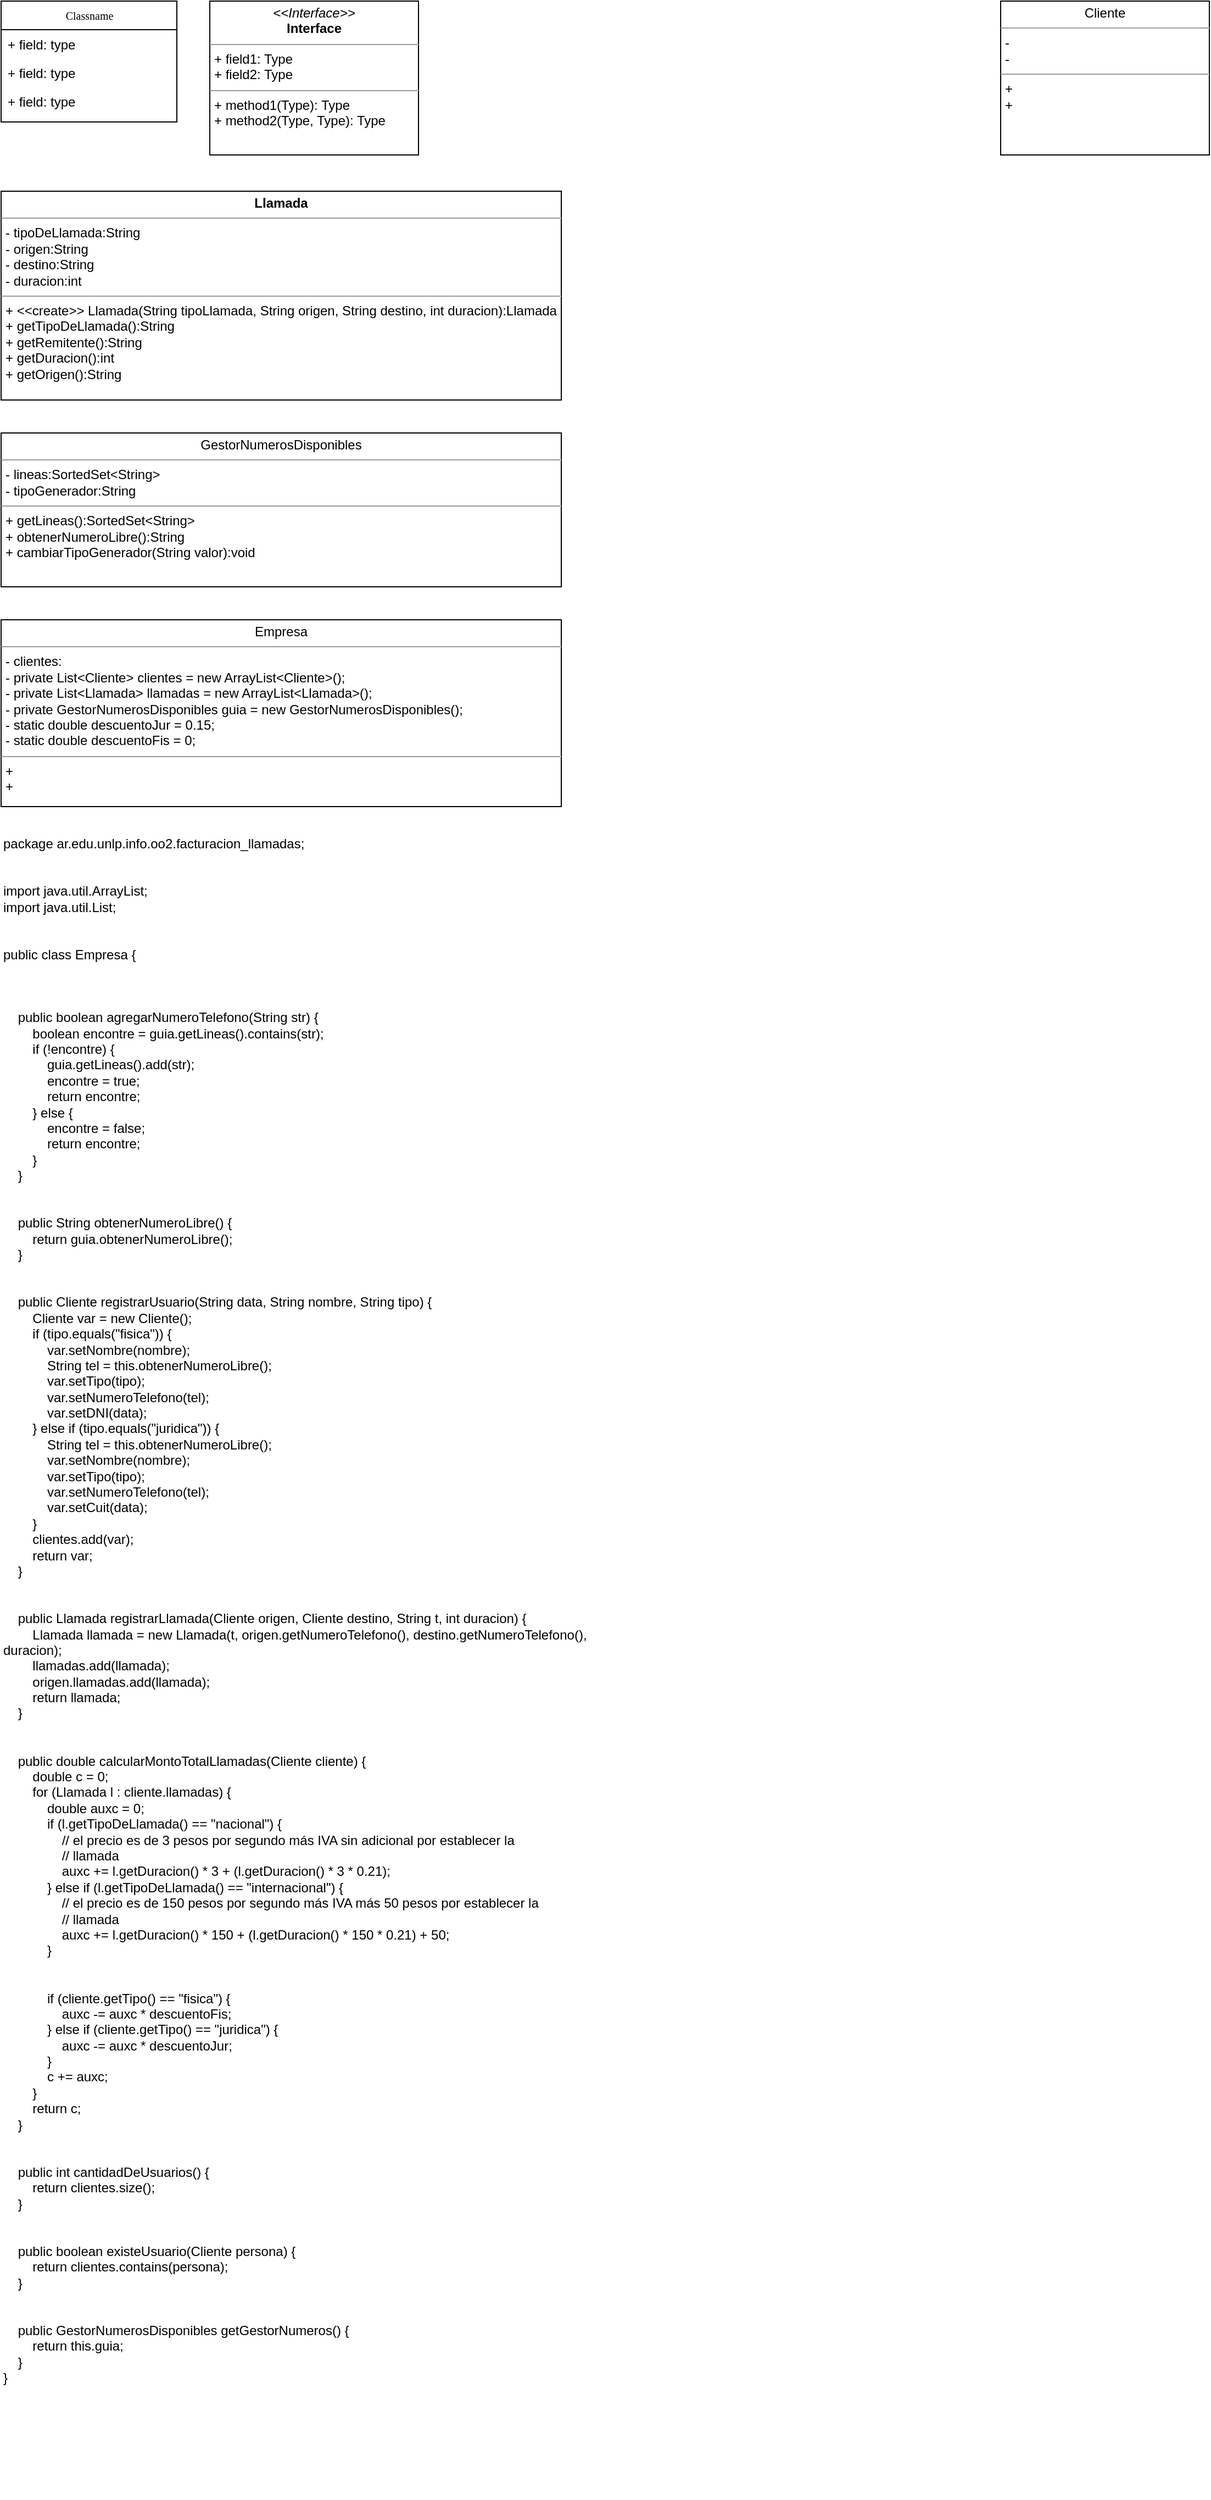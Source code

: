<mxfile version="24.4.4" type="google">
  <diagram name="Page-1" id="c4acf3e9-155e-7222-9cf6-157b1a14988f">
    <mxGraphModel grid="1" page="1" gridSize="10" guides="1" tooltips="1" connect="1" arrows="1" fold="1" pageScale="1" pageWidth="850" pageHeight="1100" background="none" math="0" shadow="0">
      <root>
        <mxCell id="0" />
        <mxCell id="1" parent="0" />
        <mxCell id="kV0-iDQ7QP0k2PLV0nqi-2" value="Classname" style="swimlane;html=1;fontStyle=0;childLayout=stackLayout;horizontal=1;startSize=26;fillColor=none;horizontalStack=0;resizeParent=1;resizeLast=0;collapsible=1;marginBottom=0;swimlaneFillColor=#ffffff;rounded=0;shadow=0;comic=0;labelBackgroundColor=none;strokeWidth=1;fontFamily=Verdana;fontSize=10;align=center;" vertex="1" parent="1">
          <mxGeometry x="880" y="87" width="160" height="110" as="geometry" />
        </mxCell>
        <mxCell id="kV0-iDQ7QP0k2PLV0nqi-3" value="+ field: type" style="text;html=1;strokeColor=none;fillColor=none;align=left;verticalAlign=top;spacingLeft=4;spacingRight=4;whiteSpace=wrap;overflow=hidden;rotatable=0;points=[[0,0.5],[1,0.5]];portConstraint=eastwest;" vertex="1" parent="kV0-iDQ7QP0k2PLV0nqi-2">
          <mxGeometry y="26" width="160" height="26" as="geometry" />
        </mxCell>
        <mxCell id="kV0-iDQ7QP0k2PLV0nqi-4" value="+ field: type" style="text;html=1;strokeColor=none;fillColor=none;align=left;verticalAlign=top;spacingLeft=4;spacingRight=4;whiteSpace=wrap;overflow=hidden;rotatable=0;points=[[0,0.5],[1,0.5]];portConstraint=eastwest;" vertex="1" parent="kV0-iDQ7QP0k2PLV0nqi-2">
          <mxGeometry y="52" width="160" height="26" as="geometry" />
        </mxCell>
        <mxCell id="kV0-iDQ7QP0k2PLV0nqi-5" value="+ field: type" style="text;html=1;strokeColor=none;fillColor=none;align=left;verticalAlign=top;spacingLeft=4;spacingRight=4;whiteSpace=wrap;overflow=hidden;rotatable=0;points=[[0,0.5],[1,0.5]];portConstraint=eastwest;" vertex="1" parent="kV0-iDQ7QP0k2PLV0nqi-2">
          <mxGeometry y="78" width="160" height="26" as="geometry" />
        </mxCell>
        <mxCell id="kV0-iDQ7QP0k2PLV0nqi-10" value="&lt;p style=&quot;margin:0px;margin-top:4px;text-align:center;&quot;&gt;&lt;i&gt;&amp;lt;&amp;lt;Interface&amp;gt;&amp;gt;&lt;/i&gt;&lt;br/&gt;&lt;b&gt;Interface&lt;/b&gt;&lt;/p&gt;&lt;hr size=&quot;1&quot;/&gt;&lt;p style=&quot;margin:0px;margin-left:4px;&quot;&gt;+ field1: Type&lt;br/&gt;+ field2: Type&lt;/p&gt;&lt;hr size=&quot;1&quot;/&gt;&lt;p style=&quot;margin:0px;margin-left:4px;&quot;&gt;+ method1(Type): Type&lt;br/&gt;+ method2(Type, Type): Type&lt;/p&gt;" style="verticalAlign=top;align=left;overflow=fill;fontSize=12;fontFamily=Helvetica;html=1;rounded=0;shadow=0;comic=0;labelBackgroundColor=none;strokeWidth=1" vertex="1" parent="1">
          <mxGeometry x="1070" y="87" width="190" height="140" as="geometry" />
        </mxCell>
        <mxCell id="GO7QZFpmpaeCV5GQR35J-1" value="&lt;p style=&quot;margin:0px;margin-top:4px;text-align:center;&quot;&gt;&lt;b&gt;Llamada&lt;/b&gt;&lt;/p&gt;&lt;hr size=&quot;1&quot;&gt;&lt;p style=&quot;margin:0px;margin-left:4px;&quot;&gt;- tipoDeLlamada:String&lt;br&gt;- origen:String&lt;/p&gt;&lt;p style=&quot;margin:0px;margin-left:4px;&quot;&gt;- destino:String&lt;br&gt;- duracion:int&lt;/p&gt;&lt;hr size=&quot;1&quot;&gt;&lt;p style=&quot;margin:0px;margin-left:4px;&quot;&gt;+ &amp;lt;&amp;lt;create&amp;gt;&amp;gt; Llamada(String tipoLlamada, String origen, String destino, int duracion):Llamada&lt;br&gt;+&amp;nbsp;getTipoDeLlamada():String&lt;/p&gt;&lt;p style=&quot;margin:0px;margin-left:4px;&quot;&gt;+&amp;nbsp;getRemitente():String&lt;/p&gt;&lt;p style=&quot;margin:0px;margin-left:4px;&quot;&gt;+&amp;nbsp;getDuracion():int&lt;/p&gt;&lt;p style=&quot;margin:0px;margin-left:4px;&quot;&gt;+ getOrigen():String&lt;/p&gt;" style="verticalAlign=top;align=left;overflow=fill;fontSize=12;fontFamily=Helvetica;html=1;rounded=0;shadow=0;comic=0;labelBackgroundColor=none;strokeWidth=1" vertex="1" parent="1">
          <mxGeometry x="880" y="260" width="510" height="190" as="geometry" />
        </mxCell>
        <mxCell id="GO7QZFpmpaeCV5GQR35J-2" value="&lt;p style=&quot;margin:0px;margin-top:4px;text-align:center;&quot;&gt;GestorNumerosDisponibles&lt;br&gt;&lt;/p&gt;&lt;hr size=&quot;1&quot;&gt;&lt;p style=&quot;margin:0px;margin-left:4px;&quot;&gt;- lineas:&lt;span style=&quot;text-wrap: wrap;&quot;&gt;SortedSet&amp;lt;String&amp;gt;&lt;/span&gt;&lt;br&gt;-&amp;nbsp;tipoGenerador:String&lt;/p&gt;&lt;hr size=&quot;1&quot;&gt;&lt;p style=&quot;margin:0px;margin-left:4px;&quot;&gt;+ getLineas():SortedSet&amp;lt;String&amp;gt;&lt;br&gt;+ obtenerNumeroLibre():&lt;span style=&quot;background-color: initial;&quot;&gt;String&lt;/span&gt;&lt;/p&gt;&lt;p style=&quot;margin:0px;margin-left:4px;&quot;&gt;&lt;span style=&quot;background-color: initial;&quot;&gt;+&amp;nbsp;&lt;/span&gt;&lt;span style=&quot;background-color: initial;&quot;&gt;cambiarTipoGenerador(String valor):&lt;/span&gt;&lt;span style=&quot;background-color: initial;&quot;&gt;void&lt;/span&gt;&lt;span style=&quot;background-color: initial;&quot;&gt;&amp;nbsp;&lt;/span&gt;&lt;/p&gt;" style="verticalAlign=top;align=left;overflow=fill;fontSize=12;fontFamily=Helvetica;html=1;rounded=0;shadow=0;comic=0;labelBackgroundColor=none;strokeWidth=1" vertex="1" parent="1">
          <mxGeometry x="880" y="480" width="510" height="140" as="geometry" />
        </mxCell>
        <mxCell id="GO7QZFpmpaeCV5GQR35J-3" value="&lt;p style=&quot;margin:0px;margin-top:4px;text-align:center;&quot;&gt;Empresa&lt;br&gt;&lt;/p&gt;&lt;hr size=&quot;1&quot;&gt;&lt;p style=&quot;margin:0px;margin-left:4px;&quot;&gt;-&amp;nbsp;&lt;span style=&quot;text-wrap: wrap;&quot;&gt;clientes:&amp;nbsp;&lt;/span&gt;&lt;br&gt;-&amp;nbsp;&lt;span style=&quot;text-wrap: wrap; background-color: initial;&quot;&gt;private List&amp;lt;Cliente&amp;gt; clientes = new ArrayList&amp;lt;Cliente&amp;gt;();&lt;/span&gt;&lt;/p&gt;&lt;p style=&quot;margin:0px;margin-left:4px;&quot;&gt;&lt;span style=&quot;text-wrap: wrap;&quot;&gt;- private List&amp;lt;Llamada&amp;gt; llamadas = new ArrayList&amp;lt;Llamada&amp;gt;();&lt;/span&gt;&lt;br style=&quot;padding: 0px; margin: 0px; text-wrap: wrap;&quot;&gt;&lt;span style=&quot;text-wrap: wrap;&quot;&gt;- private GestorNumerosDisponibles guia = new GestorNumerosDisponibles();&lt;/span&gt;&lt;br style=&quot;padding: 0px; margin: 0px; text-wrap: wrap;&quot;&gt;&lt;span style=&quot;text-wrap: wrap;&quot;&gt;- static double descuentoJur = 0.15;&lt;/span&gt;&lt;br style=&quot;padding: 0px; margin: 0px; text-wrap: wrap;&quot;&gt;&lt;span style=&quot;text-wrap: wrap;&quot;&gt;- static double descuentoFis = 0;&lt;/span&gt;&lt;br&gt;&lt;/p&gt;&lt;hr size=&quot;1&quot;&gt;&lt;p style=&quot;margin:0px;margin-left:4px;&quot;&gt;+&amp;nbsp;&lt;br&gt;+&amp;nbsp;&lt;/p&gt;" style="verticalAlign=top;align=left;overflow=fill;fontSize=12;fontFamily=Helvetica;html=1;rounded=0;shadow=0;comic=0;labelBackgroundColor=none;strokeWidth=1" vertex="1" parent="1">
          <mxGeometry x="880" y="650" width="510" height="170" as="geometry" />
        </mxCell>
        <mxCell id="GO7QZFpmpaeCV5GQR35J-4" value="&lt;p style=&quot;margin:0px;margin-top:4px;text-align:center;&quot;&gt;Cliente&lt;br&gt;&lt;/p&gt;&lt;hr size=&quot;1&quot;&gt;&lt;p style=&quot;margin:0px;margin-left:4px;&quot;&gt;-&amp;nbsp;&lt;br&gt;-&amp;nbsp;&lt;/p&gt;&lt;hr size=&quot;1&quot;&gt;&lt;p style=&quot;margin:0px;margin-left:4px;&quot;&gt;+&amp;nbsp;&lt;br&gt;+&amp;nbsp;&lt;/p&gt;" style="verticalAlign=top;align=left;overflow=fill;fontSize=12;fontFamily=Helvetica;html=1;rounded=0;shadow=0;comic=0;labelBackgroundColor=none;strokeWidth=1" vertex="1" parent="1">
          <mxGeometry x="1790" y="87" width="190" height="140" as="geometry" />
        </mxCell>
        <UserObject label="package ar.edu.unlp.info.oo2.facturacion_llamadas;&#xa;&#xa;&#xa;import java.util.ArrayList;&#xa;import java.util.List;&#xa;&#xa;&#xa;public class Empresa {&#xa;    &#xa;&#xa;&#xa;    public boolean agregarNumeroTelefono(String str) {&#xa;        boolean encontre = guia.getLineas().contains(str);&#xa;        if (!encontre) {&#xa;            guia.getLineas().add(str);&#xa;            encontre = true;&#xa;            return encontre;&#xa;        } else {&#xa;            encontre = false;&#xa;            return encontre;&#xa;        }&#xa;    }&#xa;&#xa;&#xa;    public String obtenerNumeroLibre() {&#xa;        return guia.obtenerNumeroLibre();&#xa;    }&#xa;&#xa;&#xa;    public Cliente registrarUsuario(String data, String nombre, String tipo) {&#xa;        Cliente var = new Cliente();&#xa;        if (tipo.equals(&quot;fisica&quot;)) {&#xa;            var.setNombre(nombre);&#xa;            String tel = this.obtenerNumeroLibre();&#xa;            var.setTipo(tipo);&#xa;            var.setNumeroTelefono(tel);&#xa;            var.setDNI(data);&#xa;        } else if (tipo.equals(&quot;juridica&quot;)) {&#xa;            String tel = this.obtenerNumeroLibre();&#xa;            var.setNombre(nombre);&#xa;            var.setTipo(tipo);&#xa;            var.setNumeroTelefono(tel);&#xa;            var.setCuit(data);&#xa;        }&#xa;        clientes.add(var);&#xa;        return var;&#xa;    }&#xa;&#xa;&#xa;    public Llamada registrarLlamada(Cliente origen, Cliente destino, String t, int duracion) {&#xa;        Llamada llamada = new Llamada(t, origen.getNumeroTelefono(), destino.getNumeroTelefono(), duracion);&#xa;        llamadas.add(llamada);&#xa;        origen.llamadas.add(llamada);&#xa;        return llamada;&#xa;    }&#xa;&#xa;&#xa;    public double calcularMontoTotalLlamadas(Cliente cliente) {&#xa;        double c = 0;&#xa;        for (Llamada l : cliente.llamadas) {&#xa;            double auxc = 0;&#xa;            if (l.getTipoDeLlamada() == &quot;nacional&quot;) {&#xa;                // el precio es de 3 pesos por segundo más IVA sin adicional por establecer la&#xa;                // llamada&#xa;                auxc += l.getDuracion() * 3 + (l.getDuracion() * 3 * 0.21);&#xa;            } else if (l.getTipoDeLlamada() == &quot;internacional&quot;) {&#xa;                // el precio es de 150 pesos por segundo más IVA más 50 pesos por establecer la&#xa;                // llamada&#xa;                auxc += l.getDuracion() * 150 + (l.getDuracion() * 150 * 0.21) + 50;&#xa;            }&#xa;&#xa;&#xa;            if (cliente.getTipo() == &quot;fisica&quot;) {&#xa;                auxc -= auxc * descuentoFis;&#xa;            } else if (cliente.getTipo() == &quot;juridica&quot;) {&#xa;                auxc -= auxc * descuentoJur;&#xa;            }&#xa;            c += auxc;&#xa;        }&#xa;        return c;&#xa;    }&#xa;&#xa;&#xa;    public int cantidadDeUsuarios() {&#xa;        return clientes.size();&#xa;    }&#xa;&#xa;&#xa;    public boolean existeUsuario(Cliente persona) {&#xa;        return clientes.contains(persona);&#xa;    }&#xa;&#xa;&#xa;    public GestorNumerosDisponibles getGestorNumeros() {&#xa;        return this.guia;&#xa;    }&#xa;}" link="package ar.edu.unlp.info.oo2.facturacion_llamadas;&#xa;&#xa;&#xa;import java.util.ArrayList;&#xa;import java.util.List;&#xa;&#xa;&#xa;public class Empresa {&#xa;    private List&lt;Cliente&gt; clientes = new ArrayList&lt;Cliente&gt;();&#xa;    private List&lt;Llamada&gt; llamadas = new ArrayList&lt;Llamada&gt;();&#xa;    private GestorNumerosDisponibles guia = new GestorNumerosDisponibles();&#xa;&#xa;&#xa;    static double descuentoJur = 0.15;&#xa;    static double descuentoFis = 0;&#xa;&#xa;&#xa;    public boolean agregarNumeroTelefono(String str) {&#xa;        boolean encontre = guia.getLineas().contains(str);&#xa;        if (!encontre) {&#xa;            guia.getLineas().add(str);&#xa;            encontre = true;&#xa;            return encontre;&#xa;        } else {&#xa;            encontre = false;&#xa;            return encontre;&#xa;        }&#xa;    }&#xa;&#xa;&#xa;    public String obtenerNumeroLibre() {&#xa;        return guia.obtenerNumeroLibre();&#xa;    }&#xa;&#xa;&#xa;    public Cliente registrarUsuario(String data, String nombre, String tipo) {&#xa;        Cliente var = new Cliente();&#xa;        if (tipo.equals(&quot;fisica&quot;)) {&#xa;            var.setNombre(nombre);&#xa;            String tel = this.obtenerNumeroLibre();&#xa;            var.setTipo(tipo);&#xa;            var.setNumeroTelefono(tel);&#xa;            var.setDNI(data);&#xa;        } else if (tipo.equals(&quot;juridica&quot;)) {&#xa;            String tel = this.obtenerNumeroLibre();&#xa;            var.setNombre(nombre);&#xa;            var.setTipo(tipo);&#xa;            var.setNumeroTelefono(tel);&#xa;            var.setCuit(data);&#xa;        }&#xa;        clientes.add(var);&#xa;        return var;&#xa;    }&#xa;&#xa;&#xa;    public Llamada registrarLlamada(Cliente origen, Cliente destino, String t, int duracion) {&#xa;        Llamada llamada = new Llamada(t, origen.getNumeroTelefono(), destino.getNumeroTelefono(), duracion);&#xa;        llamadas.add(llamada);&#xa;        origen.llamadas.add(llamada);&#xa;        return llamada;&#xa;    }&#xa;&#xa;&#xa;    public double calcularMontoTotalLlamadas(Cliente cliente) {&#xa;        double c = 0;&#xa;        for (Llamada l : cliente.llamadas) {&#xa;            double auxc = 0;&#xa;            if (l.getTipoDeLlamada() == &quot;nacional&quot;) {&#xa;                // el precio es de 3 pesos por segundo más IVA sin adicional por establecer la&#xa;                // llamada&#xa;                auxc += l.getDuracion() * 3 + (l.getDuracion() * 3 * 0.21);&#xa;            } else if (l.getTipoDeLlamada() == &quot;internacional&quot;) {&#xa;                // el precio es de 150 pesos por segundo más IVA más 50 pesos por establecer la&#xa;                // llamada&#xa;                auxc += l.getDuracion() * 150 + (l.getDuracion() * 150 * 0.21) + 50;&#xa;            }&#xa;&#xa;&#xa;            if (cliente.getTipo() == &quot;fisica&quot;) {&#xa;                auxc -= auxc * descuentoFis;&#xa;            } else if (cliente.getTipo() == &quot;juridica&quot;) {&#xa;                auxc -= auxc * descuentoJur;&#xa;            }&#xa;            c += auxc;&#xa;        }&#xa;        return c;&#xa;    }&#xa;&#xa;&#xa;    public int cantidadDeUsuarios() {&#xa;        return clientes.size();&#xa;    }&#xa;&#xa;&#xa;    public boolean existeUsuario(Cliente persona) {&#xa;        return clientes.contains(persona);&#xa;    }&#xa;&#xa;&#xa;    public GestorNumerosDisponibles getGestorNumeros() {&#xa;        return this.guia;&#xa;    }&#xa;}" id="i89NoKpumRemQjXk_La6-2">
          <mxCell style="text;whiteSpace=wrap;" vertex="1" parent="1">
            <mxGeometry x="880" y="840" width="560" height="1520" as="geometry" />
          </mxCell>
        </UserObject>
      </root>
    </mxGraphModel>
  </diagram>
</mxfile>
